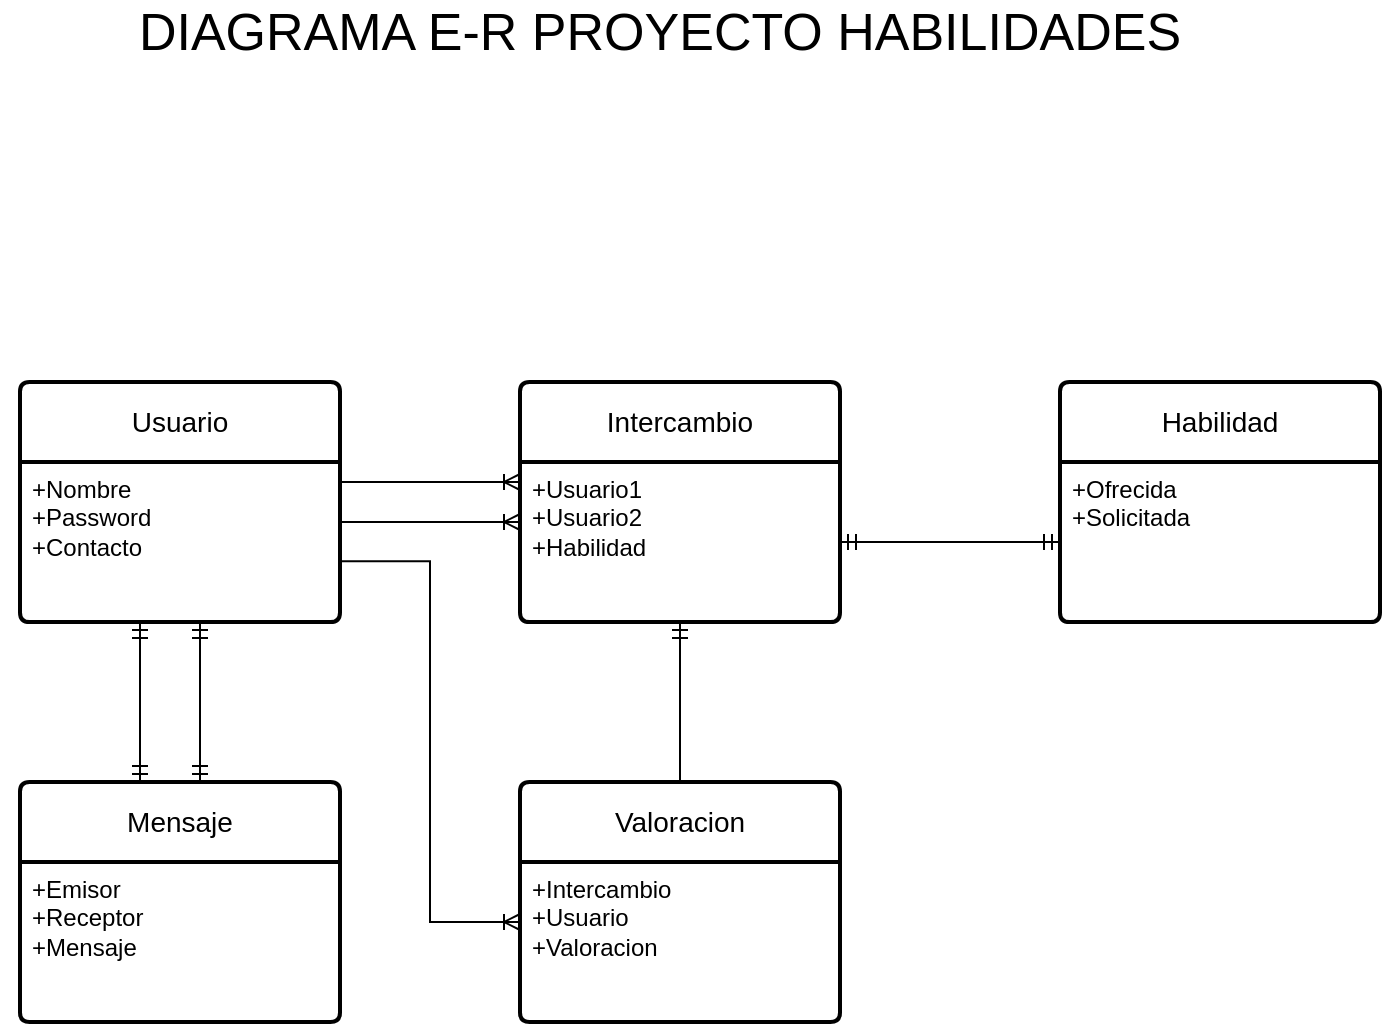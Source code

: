 <mxfile version="24.7.8">
  <diagram id="R2lEEEUBdFMjLlhIrx00" name="Page-1">
    <mxGraphModel dx="1562" dy="917" grid="1" gridSize="10" guides="1" tooltips="1" connect="1" arrows="1" fold="1" page="1" pageScale="1" pageWidth="850" pageHeight="1100" math="0" shadow="0" extFonts="Permanent Marker^https://fonts.googleapis.com/css?family=Permanent+Marker">
      <root>
        <mxCell id="0" />
        <mxCell id="1" parent="0" />
        <mxCell id="eAlngk3Oe-QhcIonh_Xg-1" value="Usuario" style="swimlane;childLayout=stackLayout;horizontal=1;startSize=40;horizontalStack=0;rounded=1;fontSize=14;fontStyle=0;strokeWidth=2;resizeParent=0;resizeLast=1;shadow=0;dashed=0;align=center;arcSize=4;whiteSpace=wrap;html=1;" parent="1" vertex="1">
          <mxGeometry x="100" y="240" width="160" height="120" as="geometry" />
        </mxCell>
        <mxCell id="eAlngk3Oe-QhcIonh_Xg-2" value="+Nombre&lt;br&gt;+Password&lt;br&gt;+Contacto" style="align=left;strokeColor=none;fillColor=none;spacingLeft=4;fontSize=12;verticalAlign=top;resizable=0;rotatable=0;part=1;html=1;" parent="eAlngk3Oe-QhcIonh_Xg-1" vertex="1">
          <mxGeometry y="40" width="160" height="80" as="geometry" />
        </mxCell>
        <mxCell id="gj8xg62pFNPFDJRCgRh0-1" value="Habilidad" style="swimlane;childLayout=stackLayout;horizontal=1;startSize=40;horizontalStack=0;rounded=1;fontSize=14;fontStyle=0;strokeWidth=2;resizeParent=0;resizeLast=1;shadow=0;dashed=0;align=center;arcSize=4;whiteSpace=wrap;html=1;" parent="1" vertex="1">
          <mxGeometry x="620" y="240" width="160" height="120" as="geometry" />
        </mxCell>
        <mxCell id="gj8xg62pFNPFDJRCgRh0-2" value="+Ofrecida&lt;br&gt;+Solicitada" style="align=left;strokeColor=none;fillColor=none;spacingLeft=4;fontSize=12;verticalAlign=top;resizable=0;rotatable=0;part=1;html=1;" parent="gj8xg62pFNPFDJRCgRh0-1" vertex="1">
          <mxGeometry y="40" width="160" height="80" as="geometry" />
        </mxCell>
        <mxCell id="gj8xg62pFNPFDJRCgRh0-3" value="Intercambio" style="swimlane;childLayout=stackLayout;horizontal=1;startSize=40;horizontalStack=0;rounded=1;fontSize=14;fontStyle=0;strokeWidth=2;resizeParent=0;resizeLast=1;shadow=0;dashed=0;align=center;arcSize=4;whiteSpace=wrap;html=1;" parent="1" vertex="1">
          <mxGeometry x="350" y="240" width="160" height="120" as="geometry" />
        </mxCell>
        <mxCell id="gj8xg62pFNPFDJRCgRh0-4" value="+Usuario1&lt;br&gt;+Usuario2&lt;div&gt;+Habilidad&lt;/div&gt;" style="align=left;strokeColor=none;fillColor=none;spacingLeft=4;fontSize=12;verticalAlign=top;resizable=0;rotatable=0;part=1;html=1;" parent="gj8xg62pFNPFDJRCgRh0-3" vertex="1">
          <mxGeometry y="40" width="160" height="80" as="geometry" />
        </mxCell>
        <mxCell id="7_uBSTrTHYevijbw-iia-25" value="" style="edgeStyle=orthogonalEdgeStyle;rounded=0;orthogonalLoop=1;jettySize=auto;html=1;startArrow=ERmandOne;startFill=0;endArrow=ERmandOne;endFill=0;" parent="1" source="gj8xg62pFNPFDJRCgRh0-10" target="eAlngk3Oe-QhcIonh_Xg-2" edge="1">
          <mxGeometry relative="1" as="geometry">
            <Array as="points">
              <mxPoint x="160" y="410" />
              <mxPoint x="160" y="410" />
            </Array>
          </mxGeometry>
        </mxCell>
        <mxCell id="gj8xg62pFNPFDJRCgRh0-10" value="Mensaje" style="swimlane;childLayout=stackLayout;horizontal=1;startSize=40;horizontalStack=0;rounded=1;fontSize=14;fontStyle=0;strokeWidth=2;resizeParent=0;resizeLast=1;shadow=0;dashed=0;align=center;arcSize=4;whiteSpace=wrap;html=1;" parent="1" vertex="1">
          <mxGeometry x="100" y="440" width="160" height="120" as="geometry" />
        </mxCell>
        <mxCell id="gj8xg62pFNPFDJRCgRh0-11" value="+Emisor&lt;br&gt;+Receptor&lt;div&gt;+Mensaje&lt;/div&gt;" style="align=left;strokeColor=none;fillColor=none;spacingLeft=4;fontSize=12;verticalAlign=top;resizable=0;rotatable=0;part=1;html=1;" parent="gj8xg62pFNPFDJRCgRh0-10" vertex="1">
          <mxGeometry y="40" width="160" height="80" as="geometry" />
        </mxCell>
        <mxCell id="7_uBSTrTHYevijbw-iia-27" value="" style="edgeStyle=orthogonalEdgeStyle;rounded=0;orthogonalLoop=1;jettySize=auto;html=1;startArrow=none;startFill=0;endArrow=ERmandOne;endFill=0;" parent="1" source="gj8xg62pFNPFDJRCgRh0-12" target="gj8xg62pFNPFDJRCgRh0-4" edge="1">
          <mxGeometry relative="1" as="geometry" />
        </mxCell>
        <mxCell id="gj8xg62pFNPFDJRCgRh0-12" value="Valoracion" style="swimlane;childLayout=stackLayout;horizontal=1;startSize=40;horizontalStack=0;rounded=1;fontSize=14;fontStyle=0;strokeWidth=2;resizeParent=0;resizeLast=1;shadow=0;dashed=0;align=center;arcSize=4;whiteSpace=wrap;html=1;" parent="1" vertex="1">
          <mxGeometry x="350" y="440" width="160" height="120" as="geometry" />
        </mxCell>
        <mxCell id="gj8xg62pFNPFDJRCgRh0-13" value="+Intercambio&lt;br&gt;+Usuario&lt;div&gt;+Valoracion&lt;/div&gt;" style="align=left;strokeColor=none;fillColor=none;spacingLeft=4;fontSize=12;verticalAlign=top;resizable=0;rotatable=0;part=1;html=1;" parent="gj8xg62pFNPFDJRCgRh0-12" vertex="1">
          <mxGeometry y="40" width="160" height="80" as="geometry" />
        </mxCell>
        <mxCell id="gj8xg62pFNPFDJRCgRh0-14" value="&lt;font style=&quot;font-size: 26px;&quot;&gt;DIAGRAMA E-R PROYECTO HABILIDADES&lt;/font&gt;" style="text;html=1;align=center;verticalAlign=middle;whiteSpace=wrap;rounded=0;" parent="1" vertex="1">
          <mxGeometry x="90" y="50" width="660" height="30" as="geometry" />
        </mxCell>
        <mxCell id="7_uBSTrTHYevijbw-iia-18" value="" style="edgeStyle=orthogonalEdgeStyle;rounded=0;orthogonalLoop=1;jettySize=auto;html=1;startArrow=none;startFill=0;endArrow=ERoneToMany;endFill=0;" parent="1" edge="1">
          <mxGeometry relative="1" as="geometry">
            <mxPoint x="260" y="310" as="sourcePoint" />
            <mxPoint x="350" y="310" as="targetPoint" />
          </mxGeometry>
        </mxCell>
        <mxCell id="7_uBSTrTHYevijbw-iia-19" value="" style="edgeStyle=orthogonalEdgeStyle;rounded=0;orthogonalLoop=1;jettySize=auto;html=1;startArrow=none;startFill=0;endArrow=ERoneToMany;endFill=0;" parent="1" edge="1">
          <mxGeometry relative="1" as="geometry">
            <mxPoint x="260" y="290" as="sourcePoint" />
            <mxPoint x="350" y="290" as="targetPoint" />
            <Array as="points">
              <mxPoint x="310" y="290" />
              <mxPoint x="310" y="290" />
            </Array>
          </mxGeometry>
        </mxCell>
        <mxCell id="7_uBSTrTHYevijbw-iia-23" value="" style="edgeStyle=orthogonalEdgeStyle;rounded=0;orthogonalLoop=1;jettySize=auto;html=1;startArrow=ERmandOne;startFill=0;endArrow=ERmandOne;endFill=0;" parent="1" source="gj8xg62pFNPFDJRCgRh0-2" target="gj8xg62pFNPFDJRCgRh0-4" edge="1">
          <mxGeometry relative="1" as="geometry" />
        </mxCell>
        <mxCell id="7_uBSTrTHYevijbw-iia-26" value="" style="edgeStyle=orthogonalEdgeStyle;rounded=0;orthogonalLoop=1;jettySize=auto;html=1;startArrow=ERmandOne;startFill=0;endArrow=ERmandOne;endFill=0;" parent="1" source="gj8xg62pFNPFDJRCgRh0-10" target="eAlngk3Oe-QhcIonh_Xg-2" edge="1">
          <mxGeometry relative="1" as="geometry">
            <mxPoint x="160" y="440" as="sourcePoint" />
            <mxPoint x="160" y="360" as="targetPoint" />
            <Array as="points">
              <mxPoint x="190" y="410" />
              <mxPoint x="190" y="410" />
            </Array>
          </mxGeometry>
        </mxCell>
        <mxCell id="7_uBSTrTHYevijbw-iia-31" value="" style="edgeStyle=orthogonalEdgeStyle;rounded=0;orthogonalLoop=1;jettySize=auto;html=1;entryX=1.003;entryY=0.62;entryDx=0;entryDy=0;entryPerimeter=0;endArrow=none;endFill=0;startArrow=ERoneToMany;startFill=0;" parent="1" source="gj8xg62pFNPFDJRCgRh0-13" target="eAlngk3Oe-QhcIonh_Xg-2" edge="1">
          <mxGeometry relative="1" as="geometry">
            <mxPoint x="300" y="330" as="targetPoint" />
            <Array as="points">
              <mxPoint x="305" y="510" />
              <mxPoint x="305" y="330" />
            </Array>
          </mxGeometry>
        </mxCell>
      </root>
    </mxGraphModel>
  </diagram>
</mxfile>
